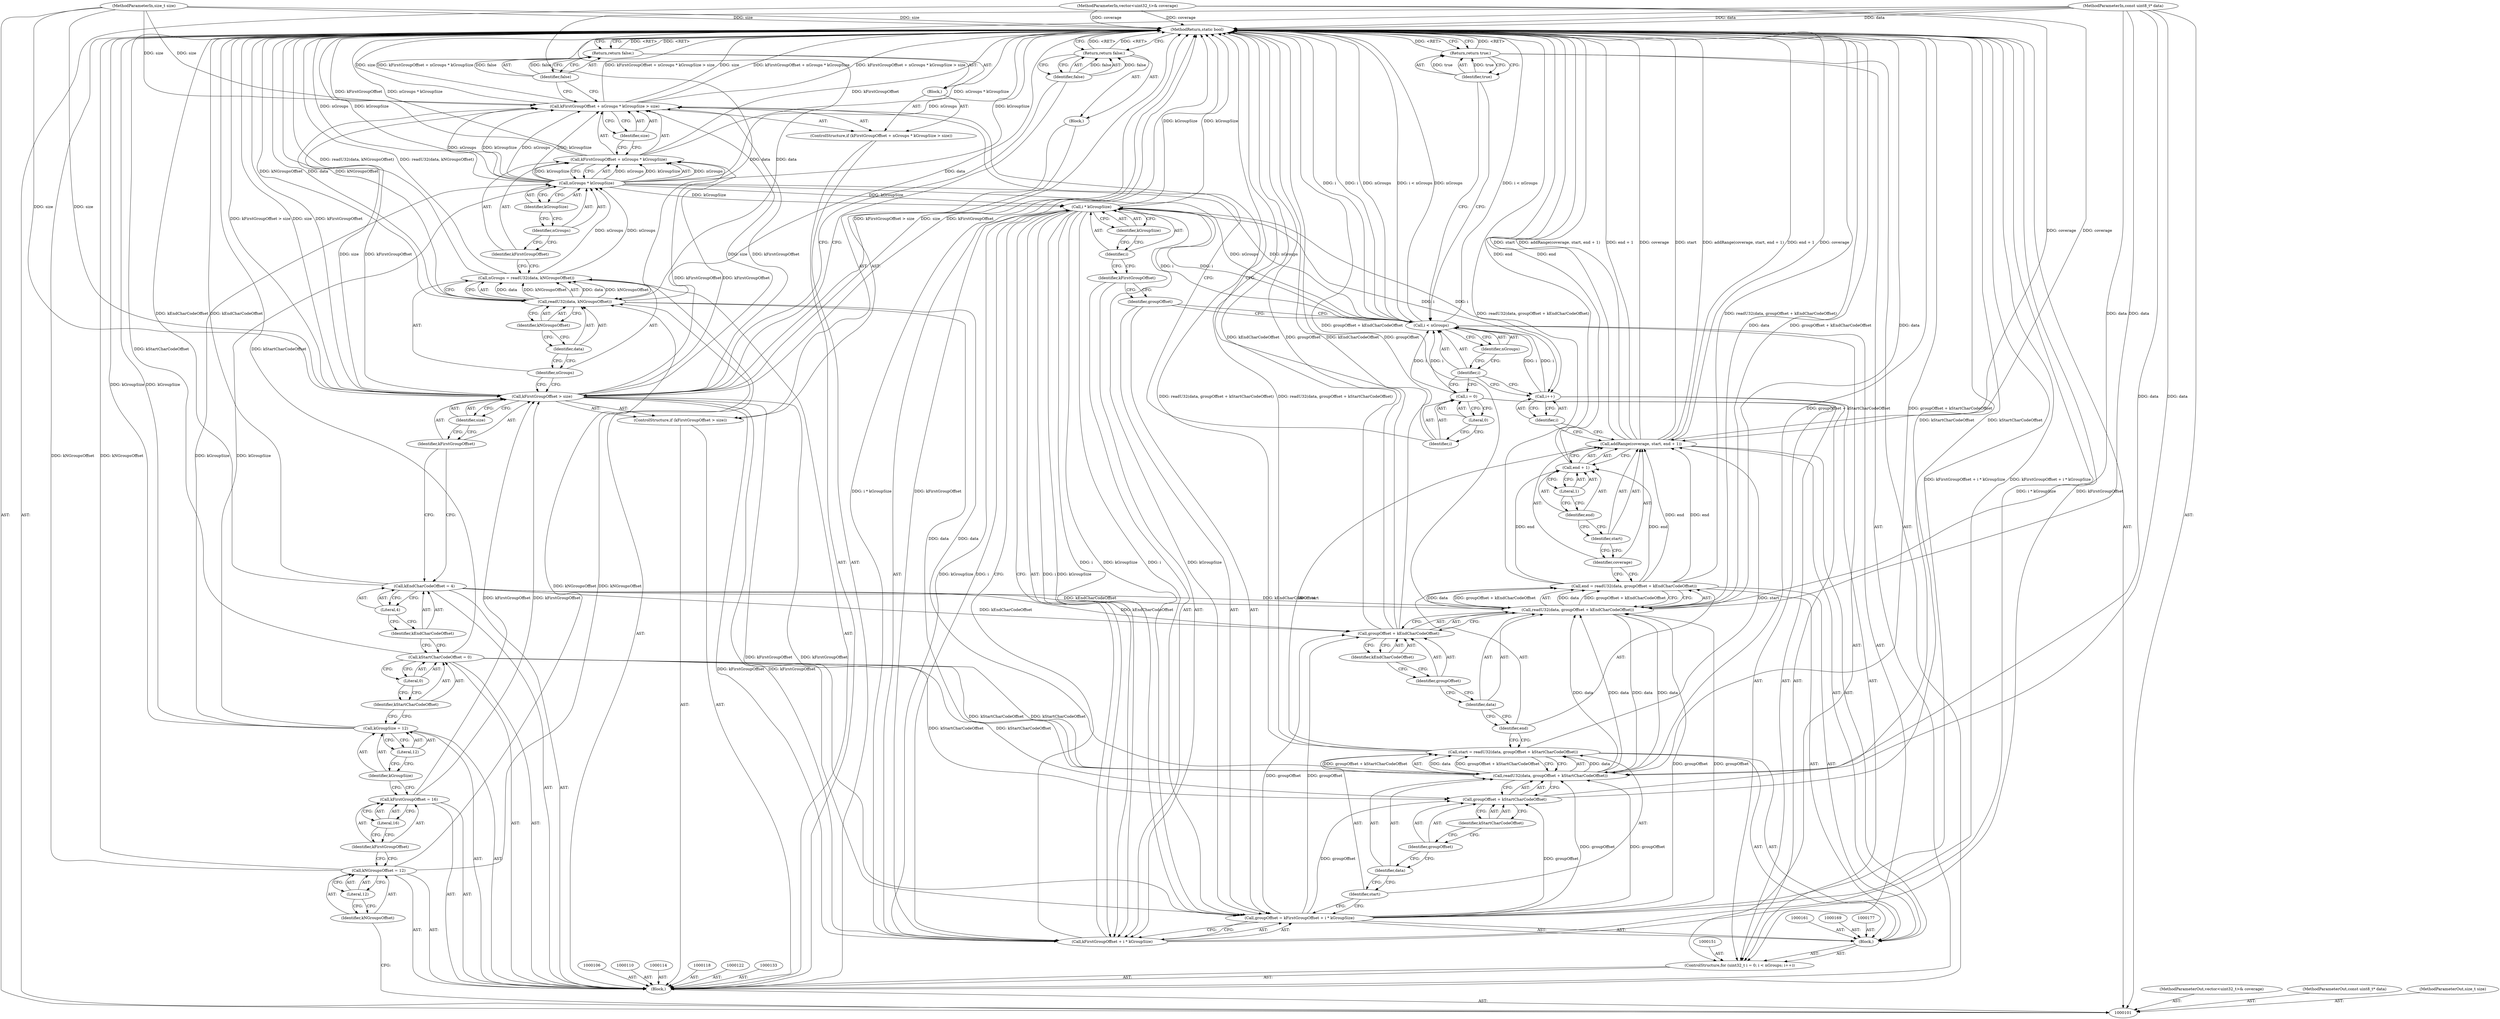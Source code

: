 digraph "1_Android_ed4c8d79153baab7f26562afb8930652dfbf853b" {
"1000193" [label="(MethodReturn,static bool)"];
"1000102" [label="(MethodParameterIn,vector<uint32_t>& coverage)"];
"1000244" [label="(MethodParameterOut,vector<uint32_t>& coverage)"];
"1000103" [label="(MethodParameterIn,const uint8_t* data)"];
"1000245" [label="(MethodParameterOut,const uint8_t* data)"];
"1000104" [label="(MethodParameterIn,size_t size)"];
"1000246" [label="(MethodParameterOut,size_t size)"];
"1000105" [label="(Block,)"];
"1000134" [label="(Call,nGroups = readU32(data, kNGroupsOffset))"];
"1000135" [label="(Identifier,nGroups)"];
"1000136" [label="(Call,readU32(data, kNGroupsOffset))"];
"1000137" [label="(Identifier,data)"];
"1000138" [label="(Identifier,kNGroupsOffset)"];
"1000143" [label="(Call,nGroups * kGroupSize)"];
"1000144" [label="(Identifier,nGroups)"];
"1000145" [label="(Identifier,kGroupSize)"];
"1000139" [label="(ControlStructure,if (kFirstGroupOffset + nGroups * kGroupSize > size))"];
"1000146" [label="(Identifier,size)"];
"1000147" [label="(Block,)"];
"1000140" [label="(Call,kFirstGroupOffset + nGroups * kGroupSize > size)"];
"1000141" [label="(Call,kFirstGroupOffset + nGroups * kGroupSize)"];
"1000142" [label="(Identifier,kFirstGroupOffset)"];
"1000149" [label="(Identifier,false)"];
"1000148" [label="(Return,return false;)"];
"1000152" [label="(Call,i = 0)"];
"1000153" [label="(Identifier,i)"];
"1000154" [label="(Literal,0)"];
"1000155" [label="(Call,i < nGroups)"];
"1000156" [label="(Identifier,i)"];
"1000157" [label="(Identifier,nGroups)"];
"1000158" [label="(Call,i++)"];
"1000159" [label="(Identifier,i)"];
"1000150" [label="(ControlStructure,for (uint32_t i = 0; i < nGroups; i++))"];
"1000162" [label="(Call,groupOffset = kFirstGroupOffset + i * kGroupSize)"];
"1000163" [label="(Identifier,groupOffset)"];
"1000164" [label="(Call,kFirstGroupOffset + i * kGroupSize)"];
"1000165" [label="(Identifier,kFirstGroupOffset)"];
"1000166" [label="(Call,i * kGroupSize)"];
"1000167" [label="(Identifier,i)"];
"1000168" [label="(Identifier,kGroupSize)"];
"1000170" [label="(Call,start = readU32(data, groupOffset + kStartCharCodeOffset))"];
"1000171" [label="(Identifier,start)"];
"1000172" [label="(Call,readU32(data, groupOffset + kStartCharCodeOffset))"];
"1000173" [label="(Identifier,data)"];
"1000174" [label="(Call,groupOffset + kStartCharCodeOffset)"];
"1000175" [label="(Identifier,groupOffset)"];
"1000176" [label="(Identifier,kStartCharCodeOffset)"];
"1000160" [label="(Block,)"];
"1000178" [label="(Call,end = readU32(data, groupOffset + kEndCharCodeOffset))"];
"1000179" [label="(Identifier,end)"];
"1000180" [label="(Call,readU32(data, groupOffset + kEndCharCodeOffset))"];
"1000181" [label="(Identifier,data)"];
"1000182" [label="(Call,groupOffset + kEndCharCodeOffset)"];
"1000183" [label="(Identifier,groupOffset)"];
"1000184" [label="(Identifier,kEndCharCodeOffset)"];
"1000186" [label="(Identifier,coverage)"];
"1000187" [label="(Identifier,start)"];
"1000188" [label="(Call,end + 1)"];
"1000189" [label="(Identifier,end)"];
"1000190" [label="(Literal,1)"];
"1000185" [label="(Call,addRange(coverage, start, end + 1))"];
"1000107" [label="(Call,kNGroupsOffset = 12)"];
"1000108" [label="(Identifier,kNGroupsOffset)"];
"1000109" [label="(Literal,12)"];
"1000191" [label="(Return,return true;)"];
"1000192" [label="(Identifier,true)"];
"1000111" [label="(Call,kFirstGroupOffset = 16)"];
"1000112" [label="(Identifier,kFirstGroupOffset)"];
"1000113" [label="(Literal,16)"];
"1000115" [label="(Call,kGroupSize = 12)"];
"1000116" [label="(Identifier,kGroupSize)"];
"1000117" [label="(Literal,12)"];
"1000119" [label="(Call,kStartCharCodeOffset = 0)"];
"1000120" [label="(Identifier,kStartCharCodeOffset)"];
"1000121" [label="(Literal,0)"];
"1000123" [label="(Call,kEndCharCodeOffset = 4)"];
"1000124" [label="(Identifier,kEndCharCodeOffset)"];
"1000125" [label="(Literal,4)"];
"1000129" [label="(Identifier,size)"];
"1000130" [label="(Block,)"];
"1000126" [label="(ControlStructure,if (kFirstGroupOffset > size))"];
"1000127" [label="(Call,kFirstGroupOffset > size)"];
"1000128" [label="(Identifier,kFirstGroupOffset)"];
"1000132" [label="(Identifier,false)"];
"1000131" [label="(Return,return false;)"];
"1000193" -> "1000101"  [label="AST: "];
"1000193" -> "1000131"  [label="CFG: "];
"1000193" -> "1000148"  [label="CFG: "];
"1000193" -> "1000191"  [label="CFG: "];
"1000191" -> "1000193"  [label="DDG: <RET>"];
"1000148" -> "1000193"  [label="DDG: <RET>"];
"1000131" -> "1000193"  [label="DDG: <RET>"];
"1000107" -> "1000193"  [label="DDG: kNGroupsOffset"];
"1000185" -> "1000193"  [label="DDG: addRange(coverage, start, end + 1)"];
"1000185" -> "1000193"  [label="DDG: end + 1"];
"1000185" -> "1000193"  [label="DDG: coverage"];
"1000185" -> "1000193"  [label="DDG: start"];
"1000155" -> "1000193"  [label="DDG: nGroups"];
"1000155" -> "1000193"  [label="DDG: i < nGroups"];
"1000155" -> "1000193"  [label="DDG: i"];
"1000104" -> "1000193"  [label="DDG: size"];
"1000188" -> "1000193"  [label="DDG: end"];
"1000180" -> "1000193"  [label="DDG: data"];
"1000180" -> "1000193"  [label="DDG: groupOffset + kEndCharCodeOffset"];
"1000174" -> "1000193"  [label="DDG: kStartCharCodeOffset"];
"1000127" -> "1000193"  [label="DDG: kFirstGroupOffset > size"];
"1000127" -> "1000193"  [label="DDG: size"];
"1000127" -> "1000193"  [label="DDG: kFirstGroupOffset"];
"1000102" -> "1000193"  [label="DDG: coverage"];
"1000119" -> "1000193"  [label="DDG: kStartCharCodeOffset"];
"1000166" -> "1000193"  [label="DDG: kGroupSize"];
"1000162" -> "1000193"  [label="DDG: kFirstGroupOffset + i * kGroupSize"];
"1000170" -> "1000193"  [label="DDG: readU32(data, groupOffset + kStartCharCodeOffset)"];
"1000141" -> "1000193"  [label="DDG: kFirstGroupOffset"];
"1000141" -> "1000193"  [label="DDG: nGroups * kGroupSize"];
"1000140" -> "1000193"  [label="DDG: kFirstGroupOffset + nGroups * kGroupSize"];
"1000140" -> "1000193"  [label="DDG: kFirstGroupOffset + nGroups * kGroupSize > size"];
"1000140" -> "1000193"  [label="DDG: size"];
"1000164" -> "1000193"  [label="DDG: i * kGroupSize"];
"1000164" -> "1000193"  [label="DDG: kFirstGroupOffset"];
"1000182" -> "1000193"  [label="DDG: kEndCharCodeOffset"];
"1000182" -> "1000193"  [label="DDG: groupOffset"];
"1000143" -> "1000193"  [label="DDG: nGroups"];
"1000143" -> "1000193"  [label="DDG: kGroupSize"];
"1000103" -> "1000193"  [label="DDG: data"];
"1000178" -> "1000193"  [label="DDG: readU32(data, groupOffset + kEndCharCodeOffset)"];
"1000134" -> "1000193"  [label="DDG: readU32(data, kNGroupsOffset)"];
"1000136" -> "1000193"  [label="DDG: kNGroupsOffset"];
"1000136" -> "1000193"  [label="DDG: data"];
"1000115" -> "1000193"  [label="DDG: kGroupSize"];
"1000172" -> "1000193"  [label="DDG: groupOffset + kStartCharCodeOffset"];
"1000123" -> "1000193"  [label="DDG: kEndCharCodeOffset"];
"1000102" -> "1000101"  [label="AST: "];
"1000102" -> "1000193"  [label="DDG: coverage"];
"1000102" -> "1000185"  [label="DDG: coverage"];
"1000244" -> "1000101"  [label="AST: "];
"1000103" -> "1000101"  [label="AST: "];
"1000103" -> "1000193"  [label="DDG: data"];
"1000103" -> "1000136"  [label="DDG: data"];
"1000103" -> "1000172"  [label="DDG: data"];
"1000103" -> "1000180"  [label="DDG: data"];
"1000245" -> "1000101"  [label="AST: "];
"1000104" -> "1000101"  [label="AST: "];
"1000104" -> "1000193"  [label="DDG: size"];
"1000104" -> "1000127"  [label="DDG: size"];
"1000104" -> "1000140"  [label="DDG: size"];
"1000246" -> "1000101"  [label="AST: "];
"1000105" -> "1000101"  [label="AST: "];
"1000106" -> "1000105"  [label="AST: "];
"1000107" -> "1000105"  [label="AST: "];
"1000110" -> "1000105"  [label="AST: "];
"1000111" -> "1000105"  [label="AST: "];
"1000114" -> "1000105"  [label="AST: "];
"1000115" -> "1000105"  [label="AST: "];
"1000118" -> "1000105"  [label="AST: "];
"1000119" -> "1000105"  [label="AST: "];
"1000122" -> "1000105"  [label="AST: "];
"1000123" -> "1000105"  [label="AST: "];
"1000126" -> "1000105"  [label="AST: "];
"1000133" -> "1000105"  [label="AST: "];
"1000134" -> "1000105"  [label="AST: "];
"1000139" -> "1000105"  [label="AST: "];
"1000150" -> "1000105"  [label="AST: "];
"1000191" -> "1000105"  [label="AST: "];
"1000134" -> "1000105"  [label="AST: "];
"1000134" -> "1000136"  [label="CFG: "];
"1000135" -> "1000134"  [label="AST: "];
"1000136" -> "1000134"  [label="AST: "];
"1000142" -> "1000134"  [label="CFG: "];
"1000134" -> "1000193"  [label="DDG: readU32(data, kNGroupsOffset)"];
"1000136" -> "1000134"  [label="DDG: data"];
"1000136" -> "1000134"  [label="DDG: kNGroupsOffset"];
"1000134" -> "1000143"  [label="DDG: nGroups"];
"1000135" -> "1000134"  [label="AST: "];
"1000135" -> "1000127"  [label="CFG: "];
"1000137" -> "1000135"  [label="CFG: "];
"1000136" -> "1000134"  [label="AST: "];
"1000136" -> "1000138"  [label="CFG: "];
"1000137" -> "1000136"  [label="AST: "];
"1000138" -> "1000136"  [label="AST: "];
"1000134" -> "1000136"  [label="CFG: "];
"1000136" -> "1000193"  [label="DDG: kNGroupsOffset"];
"1000136" -> "1000193"  [label="DDG: data"];
"1000136" -> "1000134"  [label="DDG: data"];
"1000136" -> "1000134"  [label="DDG: kNGroupsOffset"];
"1000103" -> "1000136"  [label="DDG: data"];
"1000107" -> "1000136"  [label="DDG: kNGroupsOffset"];
"1000136" -> "1000172"  [label="DDG: data"];
"1000137" -> "1000136"  [label="AST: "];
"1000137" -> "1000135"  [label="CFG: "];
"1000138" -> "1000137"  [label="CFG: "];
"1000138" -> "1000136"  [label="AST: "];
"1000138" -> "1000137"  [label="CFG: "];
"1000136" -> "1000138"  [label="CFG: "];
"1000143" -> "1000141"  [label="AST: "];
"1000143" -> "1000145"  [label="CFG: "];
"1000144" -> "1000143"  [label="AST: "];
"1000145" -> "1000143"  [label="AST: "];
"1000141" -> "1000143"  [label="CFG: "];
"1000143" -> "1000193"  [label="DDG: nGroups"];
"1000143" -> "1000193"  [label="DDG: kGroupSize"];
"1000143" -> "1000140"  [label="DDG: nGroups"];
"1000143" -> "1000140"  [label="DDG: kGroupSize"];
"1000143" -> "1000141"  [label="DDG: nGroups"];
"1000143" -> "1000141"  [label="DDG: kGroupSize"];
"1000134" -> "1000143"  [label="DDG: nGroups"];
"1000115" -> "1000143"  [label="DDG: kGroupSize"];
"1000143" -> "1000155"  [label="DDG: nGroups"];
"1000143" -> "1000166"  [label="DDG: kGroupSize"];
"1000144" -> "1000143"  [label="AST: "];
"1000144" -> "1000142"  [label="CFG: "];
"1000145" -> "1000144"  [label="CFG: "];
"1000145" -> "1000143"  [label="AST: "];
"1000145" -> "1000144"  [label="CFG: "];
"1000143" -> "1000145"  [label="CFG: "];
"1000139" -> "1000105"  [label="AST: "];
"1000140" -> "1000139"  [label="AST: "];
"1000147" -> "1000139"  [label="AST: "];
"1000146" -> "1000140"  [label="AST: "];
"1000146" -> "1000141"  [label="CFG: "];
"1000140" -> "1000146"  [label="CFG: "];
"1000147" -> "1000139"  [label="AST: "];
"1000148" -> "1000147"  [label="AST: "];
"1000140" -> "1000139"  [label="AST: "];
"1000140" -> "1000146"  [label="CFG: "];
"1000141" -> "1000140"  [label="AST: "];
"1000146" -> "1000140"  [label="AST: "];
"1000149" -> "1000140"  [label="CFG: "];
"1000153" -> "1000140"  [label="CFG: "];
"1000140" -> "1000193"  [label="DDG: kFirstGroupOffset + nGroups * kGroupSize"];
"1000140" -> "1000193"  [label="DDG: kFirstGroupOffset + nGroups * kGroupSize > size"];
"1000140" -> "1000193"  [label="DDG: size"];
"1000127" -> "1000140"  [label="DDG: kFirstGroupOffset"];
"1000127" -> "1000140"  [label="DDG: size"];
"1000143" -> "1000140"  [label="DDG: nGroups"];
"1000143" -> "1000140"  [label="DDG: kGroupSize"];
"1000104" -> "1000140"  [label="DDG: size"];
"1000141" -> "1000140"  [label="AST: "];
"1000141" -> "1000143"  [label="CFG: "];
"1000142" -> "1000141"  [label="AST: "];
"1000143" -> "1000141"  [label="AST: "];
"1000146" -> "1000141"  [label="CFG: "];
"1000141" -> "1000193"  [label="DDG: kFirstGroupOffset"];
"1000141" -> "1000193"  [label="DDG: nGroups * kGroupSize"];
"1000127" -> "1000141"  [label="DDG: kFirstGroupOffset"];
"1000143" -> "1000141"  [label="DDG: nGroups"];
"1000143" -> "1000141"  [label="DDG: kGroupSize"];
"1000142" -> "1000141"  [label="AST: "];
"1000142" -> "1000134"  [label="CFG: "];
"1000144" -> "1000142"  [label="CFG: "];
"1000149" -> "1000148"  [label="AST: "];
"1000149" -> "1000140"  [label="CFG: "];
"1000148" -> "1000149"  [label="CFG: "];
"1000149" -> "1000148"  [label="DDG: false"];
"1000148" -> "1000147"  [label="AST: "];
"1000148" -> "1000149"  [label="CFG: "];
"1000149" -> "1000148"  [label="AST: "];
"1000193" -> "1000148"  [label="CFG: "];
"1000148" -> "1000193"  [label="DDG: <RET>"];
"1000149" -> "1000148"  [label="DDG: false"];
"1000152" -> "1000150"  [label="AST: "];
"1000152" -> "1000154"  [label="CFG: "];
"1000153" -> "1000152"  [label="AST: "];
"1000154" -> "1000152"  [label="AST: "];
"1000156" -> "1000152"  [label="CFG: "];
"1000152" -> "1000155"  [label="DDG: i"];
"1000153" -> "1000152"  [label="AST: "];
"1000153" -> "1000140"  [label="CFG: "];
"1000154" -> "1000153"  [label="CFG: "];
"1000154" -> "1000152"  [label="AST: "];
"1000154" -> "1000153"  [label="CFG: "];
"1000152" -> "1000154"  [label="CFG: "];
"1000155" -> "1000150"  [label="AST: "];
"1000155" -> "1000157"  [label="CFG: "];
"1000156" -> "1000155"  [label="AST: "];
"1000157" -> "1000155"  [label="AST: "];
"1000163" -> "1000155"  [label="CFG: "];
"1000192" -> "1000155"  [label="CFG: "];
"1000155" -> "1000193"  [label="DDG: nGroups"];
"1000155" -> "1000193"  [label="DDG: i < nGroups"];
"1000155" -> "1000193"  [label="DDG: i"];
"1000158" -> "1000155"  [label="DDG: i"];
"1000152" -> "1000155"  [label="DDG: i"];
"1000143" -> "1000155"  [label="DDG: nGroups"];
"1000155" -> "1000166"  [label="DDG: i"];
"1000156" -> "1000155"  [label="AST: "];
"1000156" -> "1000152"  [label="CFG: "];
"1000156" -> "1000158"  [label="CFG: "];
"1000157" -> "1000156"  [label="CFG: "];
"1000157" -> "1000155"  [label="AST: "];
"1000157" -> "1000156"  [label="CFG: "];
"1000155" -> "1000157"  [label="CFG: "];
"1000158" -> "1000150"  [label="AST: "];
"1000158" -> "1000159"  [label="CFG: "];
"1000159" -> "1000158"  [label="AST: "];
"1000156" -> "1000158"  [label="CFG: "];
"1000158" -> "1000155"  [label="DDG: i"];
"1000166" -> "1000158"  [label="DDG: i"];
"1000159" -> "1000158"  [label="AST: "];
"1000159" -> "1000185"  [label="CFG: "];
"1000158" -> "1000159"  [label="CFG: "];
"1000150" -> "1000105"  [label="AST: "];
"1000151" -> "1000150"  [label="AST: "];
"1000152" -> "1000150"  [label="AST: "];
"1000155" -> "1000150"  [label="AST: "];
"1000158" -> "1000150"  [label="AST: "];
"1000160" -> "1000150"  [label="AST: "];
"1000162" -> "1000160"  [label="AST: "];
"1000162" -> "1000164"  [label="CFG: "];
"1000163" -> "1000162"  [label="AST: "];
"1000164" -> "1000162"  [label="AST: "];
"1000171" -> "1000162"  [label="CFG: "];
"1000162" -> "1000193"  [label="DDG: kFirstGroupOffset + i * kGroupSize"];
"1000127" -> "1000162"  [label="DDG: kFirstGroupOffset"];
"1000166" -> "1000162"  [label="DDG: i"];
"1000166" -> "1000162"  [label="DDG: kGroupSize"];
"1000162" -> "1000172"  [label="DDG: groupOffset"];
"1000162" -> "1000174"  [label="DDG: groupOffset"];
"1000162" -> "1000180"  [label="DDG: groupOffset"];
"1000162" -> "1000182"  [label="DDG: groupOffset"];
"1000163" -> "1000162"  [label="AST: "];
"1000163" -> "1000155"  [label="CFG: "];
"1000165" -> "1000163"  [label="CFG: "];
"1000164" -> "1000162"  [label="AST: "];
"1000164" -> "1000166"  [label="CFG: "];
"1000165" -> "1000164"  [label="AST: "];
"1000166" -> "1000164"  [label="AST: "];
"1000162" -> "1000164"  [label="CFG: "];
"1000164" -> "1000193"  [label="DDG: i * kGroupSize"];
"1000164" -> "1000193"  [label="DDG: kFirstGroupOffset"];
"1000127" -> "1000164"  [label="DDG: kFirstGroupOffset"];
"1000166" -> "1000164"  [label="DDG: i"];
"1000166" -> "1000164"  [label="DDG: kGroupSize"];
"1000165" -> "1000164"  [label="AST: "];
"1000165" -> "1000163"  [label="CFG: "];
"1000167" -> "1000165"  [label="CFG: "];
"1000166" -> "1000164"  [label="AST: "];
"1000166" -> "1000168"  [label="CFG: "];
"1000167" -> "1000166"  [label="AST: "];
"1000168" -> "1000166"  [label="AST: "];
"1000164" -> "1000166"  [label="CFG: "];
"1000166" -> "1000193"  [label="DDG: kGroupSize"];
"1000166" -> "1000158"  [label="DDG: i"];
"1000166" -> "1000162"  [label="DDG: i"];
"1000166" -> "1000162"  [label="DDG: kGroupSize"];
"1000166" -> "1000164"  [label="DDG: i"];
"1000166" -> "1000164"  [label="DDG: kGroupSize"];
"1000155" -> "1000166"  [label="DDG: i"];
"1000143" -> "1000166"  [label="DDG: kGroupSize"];
"1000167" -> "1000166"  [label="AST: "];
"1000167" -> "1000165"  [label="CFG: "];
"1000168" -> "1000167"  [label="CFG: "];
"1000168" -> "1000166"  [label="AST: "];
"1000168" -> "1000167"  [label="CFG: "];
"1000166" -> "1000168"  [label="CFG: "];
"1000170" -> "1000160"  [label="AST: "];
"1000170" -> "1000172"  [label="CFG: "];
"1000171" -> "1000170"  [label="AST: "];
"1000172" -> "1000170"  [label="AST: "];
"1000179" -> "1000170"  [label="CFG: "];
"1000170" -> "1000193"  [label="DDG: readU32(data, groupOffset + kStartCharCodeOffset)"];
"1000172" -> "1000170"  [label="DDG: data"];
"1000172" -> "1000170"  [label="DDG: groupOffset + kStartCharCodeOffset"];
"1000170" -> "1000185"  [label="DDG: start"];
"1000171" -> "1000170"  [label="AST: "];
"1000171" -> "1000162"  [label="CFG: "];
"1000173" -> "1000171"  [label="CFG: "];
"1000172" -> "1000170"  [label="AST: "];
"1000172" -> "1000174"  [label="CFG: "];
"1000173" -> "1000172"  [label="AST: "];
"1000174" -> "1000172"  [label="AST: "];
"1000170" -> "1000172"  [label="CFG: "];
"1000172" -> "1000193"  [label="DDG: groupOffset + kStartCharCodeOffset"];
"1000172" -> "1000170"  [label="DDG: data"];
"1000172" -> "1000170"  [label="DDG: groupOffset + kStartCharCodeOffset"];
"1000180" -> "1000172"  [label="DDG: data"];
"1000136" -> "1000172"  [label="DDG: data"];
"1000103" -> "1000172"  [label="DDG: data"];
"1000162" -> "1000172"  [label="DDG: groupOffset"];
"1000119" -> "1000172"  [label="DDG: kStartCharCodeOffset"];
"1000172" -> "1000180"  [label="DDG: data"];
"1000173" -> "1000172"  [label="AST: "];
"1000173" -> "1000171"  [label="CFG: "];
"1000175" -> "1000173"  [label="CFG: "];
"1000174" -> "1000172"  [label="AST: "];
"1000174" -> "1000176"  [label="CFG: "];
"1000175" -> "1000174"  [label="AST: "];
"1000176" -> "1000174"  [label="AST: "];
"1000172" -> "1000174"  [label="CFG: "];
"1000174" -> "1000193"  [label="DDG: kStartCharCodeOffset"];
"1000162" -> "1000174"  [label="DDG: groupOffset"];
"1000119" -> "1000174"  [label="DDG: kStartCharCodeOffset"];
"1000175" -> "1000174"  [label="AST: "];
"1000175" -> "1000173"  [label="CFG: "];
"1000176" -> "1000175"  [label="CFG: "];
"1000176" -> "1000174"  [label="AST: "];
"1000176" -> "1000175"  [label="CFG: "];
"1000174" -> "1000176"  [label="CFG: "];
"1000160" -> "1000150"  [label="AST: "];
"1000161" -> "1000160"  [label="AST: "];
"1000162" -> "1000160"  [label="AST: "];
"1000169" -> "1000160"  [label="AST: "];
"1000170" -> "1000160"  [label="AST: "];
"1000177" -> "1000160"  [label="AST: "];
"1000178" -> "1000160"  [label="AST: "];
"1000185" -> "1000160"  [label="AST: "];
"1000178" -> "1000160"  [label="AST: "];
"1000178" -> "1000180"  [label="CFG: "];
"1000179" -> "1000178"  [label="AST: "];
"1000180" -> "1000178"  [label="AST: "];
"1000186" -> "1000178"  [label="CFG: "];
"1000178" -> "1000193"  [label="DDG: readU32(data, groupOffset + kEndCharCodeOffset)"];
"1000180" -> "1000178"  [label="DDG: data"];
"1000180" -> "1000178"  [label="DDG: groupOffset + kEndCharCodeOffset"];
"1000178" -> "1000185"  [label="DDG: end"];
"1000178" -> "1000188"  [label="DDG: end"];
"1000179" -> "1000178"  [label="AST: "];
"1000179" -> "1000170"  [label="CFG: "];
"1000181" -> "1000179"  [label="CFG: "];
"1000180" -> "1000178"  [label="AST: "];
"1000180" -> "1000182"  [label="CFG: "];
"1000181" -> "1000180"  [label="AST: "];
"1000182" -> "1000180"  [label="AST: "];
"1000178" -> "1000180"  [label="CFG: "];
"1000180" -> "1000193"  [label="DDG: data"];
"1000180" -> "1000193"  [label="DDG: groupOffset + kEndCharCodeOffset"];
"1000180" -> "1000172"  [label="DDG: data"];
"1000180" -> "1000178"  [label="DDG: data"];
"1000180" -> "1000178"  [label="DDG: groupOffset + kEndCharCodeOffset"];
"1000172" -> "1000180"  [label="DDG: data"];
"1000103" -> "1000180"  [label="DDG: data"];
"1000162" -> "1000180"  [label="DDG: groupOffset"];
"1000123" -> "1000180"  [label="DDG: kEndCharCodeOffset"];
"1000181" -> "1000180"  [label="AST: "];
"1000181" -> "1000179"  [label="CFG: "];
"1000183" -> "1000181"  [label="CFG: "];
"1000182" -> "1000180"  [label="AST: "];
"1000182" -> "1000184"  [label="CFG: "];
"1000183" -> "1000182"  [label="AST: "];
"1000184" -> "1000182"  [label="AST: "];
"1000180" -> "1000182"  [label="CFG: "];
"1000182" -> "1000193"  [label="DDG: kEndCharCodeOffset"];
"1000182" -> "1000193"  [label="DDG: groupOffset"];
"1000162" -> "1000182"  [label="DDG: groupOffset"];
"1000123" -> "1000182"  [label="DDG: kEndCharCodeOffset"];
"1000183" -> "1000182"  [label="AST: "];
"1000183" -> "1000181"  [label="CFG: "];
"1000184" -> "1000183"  [label="CFG: "];
"1000184" -> "1000182"  [label="AST: "];
"1000184" -> "1000183"  [label="CFG: "];
"1000182" -> "1000184"  [label="CFG: "];
"1000186" -> "1000185"  [label="AST: "];
"1000186" -> "1000178"  [label="CFG: "];
"1000187" -> "1000186"  [label="CFG: "];
"1000187" -> "1000185"  [label="AST: "];
"1000187" -> "1000186"  [label="CFG: "];
"1000189" -> "1000187"  [label="CFG: "];
"1000188" -> "1000185"  [label="AST: "];
"1000188" -> "1000190"  [label="CFG: "];
"1000189" -> "1000188"  [label="AST: "];
"1000190" -> "1000188"  [label="AST: "];
"1000185" -> "1000188"  [label="CFG: "];
"1000188" -> "1000193"  [label="DDG: end"];
"1000178" -> "1000188"  [label="DDG: end"];
"1000189" -> "1000188"  [label="AST: "];
"1000189" -> "1000187"  [label="CFG: "];
"1000190" -> "1000189"  [label="CFG: "];
"1000190" -> "1000188"  [label="AST: "];
"1000190" -> "1000189"  [label="CFG: "];
"1000188" -> "1000190"  [label="CFG: "];
"1000185" -> "1000160"  [label="AST: "];
"1000185" -> "1000188"  [label="CFG: "];
"1000186" -> "1000185"  [label="AST: "];
"1000187" -> "1000185"  [label="AST: "];
"1000188" -> "1000185"  [label="AST: "];
"1000159" -> "1000185"  [label="CFG: "];
"1000185" -> "1000193"  [label="DDG: addRange(coverage, start, end + 1)"];
"1000185" -> "1000193"  [label="DDG: end + 1"];
"1000185" -> "1000193"  [label="DDG: coverage"];
"1000185" -> "1000193"  [label="DDG: start"];
"1000102" -> "1000185"  [label="DDG: coverage"];
"1000170" -> "1000185"  [label="DDG: start"];
"1000178" -> "1000185"  [label="DDG: end"];
"1000107" -> "1000105"  [label="AST: "];
"1000107" -> "1000109"  [label="CFG: "];
"1000108" -> "1000107"  [label="AST: "];
"1000109" -> "1000107"  [label="AST: "];
"1000112" -> "1000107"  [label="CFG: "];
"1000107" -> "1000193"  [label="DDG: kNGroupsOffset"];
"1000107" -> "1000136"  [label="DDG: kNGroupsOffset"];
"1000108" -> "1000107"  [label="AST: "];
"1000108" -> "1000101"  [label="CFG: "];
"1000109" -> "1000108"  [label="CFG: "];
"1000109" -> "1000107"  [label="AST: "];
"1000109" -> "1000108"  [label="CFG: "];
"1000107" -> "1000109"  [label="CFG: "];
"1000191" -> "1000105"  [label="AST: "];
"1000191" -> "1000192"  [label="CFG: "];
"1000192" -> "1000191"  [label="AST: "];
"1000193" -> "1000191"  [label="CFG: "];
"1000191" -> "1000193"  [label="DDG: <RET>"];
"1000192" -> "1000191"  [label="DDG: true"];
"1000192" -> "1000191"  [label="AST: "];
"1000192" -> "1000155"  [label="CFG: "];
"1000191" -> "1000192"  [label="CFG: "];
"1000192" -> "1000191"  [label="DDG: true"];
"1000111" -> "1000105"  [label="AST: "];
"1000111" -> "1000113"  [label="CFG: "];
"1000112" -> "1000111"  [label="AST: "];
"1000113" -> "1000111"  [label="AST: "];
"1000116" -> "1000111"  [label="CFG: "];
"1000111" -> "1000127"  [label="DDG: kFirstGroupOffset"];
"1000112" -> "1000111"  [label="AST: "];
"1000112" -> "1000107"  [label="CFG: "];
"1000113" -> "1000112"  [label="CFG: "];
"1000113" -> "1000111"  [label="AST: "];
"1000113" -> "1000112"  [label="CFG: "];
"1000111" -> "1000113"  [label="CFG: "];
"1000115" -> "1000105"  [label="AST: "];
"1000115" -> "1000117"  [label="CFG: "];
"1000116" -> "1000115"  [label="AST: "];
"1000117" -> "1000115"  [label="AST: "];
"1000120" -> "1000115"  [label="CFG: "];
"1000115" -> "1000193"  [label="DDG: kGroupSize"];
"1000115" -> "1000143"  [label="DDG: kGroupSize"];
"1000116" -> "1000115"  [label="AST: "];
"1000116" -> "1000111"  [label="CFG: "];
"1000117" -> "1000116"  [label="CFG: "];
"1000117" -> "1000115"  [label="AST: "];
"1000117" -> "1000116"  [label="CFG: "];
"1000115" -> "1000117"  [label="CFG: "];
"1000119" -> "1000105"  [label="AST: "];
"1000119" -> "1000121"  [label="CFG: "];
"1000120" -> "1000119"  [label="AST: "];
"1000121" -> "1000119"  [label="AST: "];
"1000124" -> "1000119"  [label="CFG: "];
"1000119" -> "1000193"  [label="DDG: kStartCharCodeOffset"];
"1000119" -> "1000172"  [label="DDG: kStartCharCodeOffset"];
"1000119" -> "1000174"  [label="DDG: kStartCharCodeOffset"];
"1000120" -> "1000119"  [label="AST: "];
"1000120" -> "1000115"  [label="CFG: "];
"1000121" -> "1000120"  [label="CFG: "];
"1000121" -> "1000119"  [label="AST: "];
"1000121" -> "1000120"  [label="CFG: "];
"1000119" -> "1000121"  [label="CFG: "];
"1000123" -> "1000105"  [label="AST: "];
"1000123" -> "1000125"  [label="CFG: "];
"1000124" -> "1000123"  [label="AST: "];
"1000125" -> "1000123"  [label="AST: "];
"1000128" -> "1000123"  [label="CFG: "];
"1000123" -> "1000193"  [label="DDG: kEndCharCodeOffset"];
"1000123" -> "1000180"  [label="DDG: kEndCharCodeOffset"];
"1000123" -> "1000182"  [label="DDG: kEndCharCodeOffset"];
"1000124" -> "1000123"  [label="AST: "];
"1000124" -> "1000119"  [label="CFG: "];
"1000125" -> "1000124"  [label="CFG: "];
"1000125" -> "1000123"  [label="AST: "];
"1000125" -> "1000124"  [label="CFG: "];
"1000123" -> "1000125"  [label="CFG: "];
"1000129" -> "1000127"  [label="AST: "];
"1000129" -> "1000128"  [label="CFG: "];
"1000127" -> "1000129"  [label="CFG: "];
"1000130" -> "1000126"  [label="AST: "];
"1000131" -> "1000130"  [label="AST: "];
"1000126" -> "1000105"  [label="AST: "];
"1000127" -> "1000126"  [label="AST: "];
"1000130" -> "1000126"  [label="AST: "];
"1000127" -> "1000126"  [label="AST: "];
"1000127" -> "1000129"  [label="CFG: "];
"1000128" -> "1000127"  [label="AST: "];
"1000129" -> "1000127"  [label="AST: "];
"1000132" -> "1000127"  [label="CFG: "];
"1000135" -> "1000127"  [label="CFG: "];
"1000127" -> "1000193"  [label="DDG: kFirstGroupOffset > size"];
"1000127" -> "1000193"  [label="DDG: size"];
"1000127" -> "1000193"  [label="DDG: kFirstGroupOffset"];
"1000111" -> "1000127"  [label="DDG: kFirstGroupOffset"];
"1000104" -> "1000127"  [label="DDG: size"];
"1000127" -> "1000140"  [label="DDG: kFirstGroupOffset"];
"1000127" -> "1000140"  [label="DDG: size"];
"1000127" -> "1000141"  [label="DDG: kFirstGroupOffset"];
"1000127" -> "1000162"  [label="DDG: kFirstGroupOffset"];
"1000127" -> "1000164"  [label="DDG: kFirstGroupOffset"];
"1000128" -> "1000127"  [label="AST: "];
"1000128" -> "1000123"  [label="CFG: "];
"1000129" -> "1000128"  [label="CFG: "];
"1000132" -> "1000131"  [label="AST: "];
"1000132" -> "1000127"  [label="CFG: "];
"1000131" -> "1000132"  [label="CFG: "];
"1000132" -> "1000131"  [label="DDG: false"];
"1000131" -> "1000130"  [label="AST: "];
"1000131" -> "1000132"  [label="CFG: "];
"1000132" -> "1000131"  [label="AST: "];
"1000193" -> "1000131"  [label="CFG: "];
"1000131" -> "1000193"  [label="DDG: <RET>"];
"1000132" -> "1000131"  [label="DDG: false"];
}
